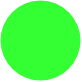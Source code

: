 <mxfile version="20.2.8" type="device"><diagram id="J2OuSg8uE9UjYtb7iVZ3" name="Seite-1"><mxGraphModel dx="525" dy="321" grid="1" gridSize="10" guides="1" tooltips="1" connect="1" arrows="1" fold="1" page="1" pageScale="1" pageWidth="827" pageHeight="1169" math="0" shadow="0"><root><mxCell id="0"/><mxCell id="1" parent="0"/><mxCell id="jsQkhQ0OJXzl_wamgXhh-3" value="" style="ellipse;whiteSpace=wrap;html=1;aspect=fixed;strokeWidth=0;fillColor=#33FF33;strokeColor=none;" parent="1" vertex="1"><mxGeometry x="80" y="50" width="40" height="40" as="geometry"/></mxCell><mxCell id="ldomTUa2lnyodpU6R3cb-4" value="" style="shape=image;verticalLabelPosition=bottom;labelBackgroundColor=default;verticalAlign=top;aspect=fixed;imageAspect=0;image=https://upload.wikimedia.org/wikipedia/commons/thumb/7/73/Flat_tick_icon.svg/1024px-Flat_tick_icon.svg.png;" vertex="1" parent="1"><mxGeometry x="83.13" y="53.13" width="33.75" height="33.75" as="geometry"/></mxCell></root></mxGraphModel></diagram></mxfile>
